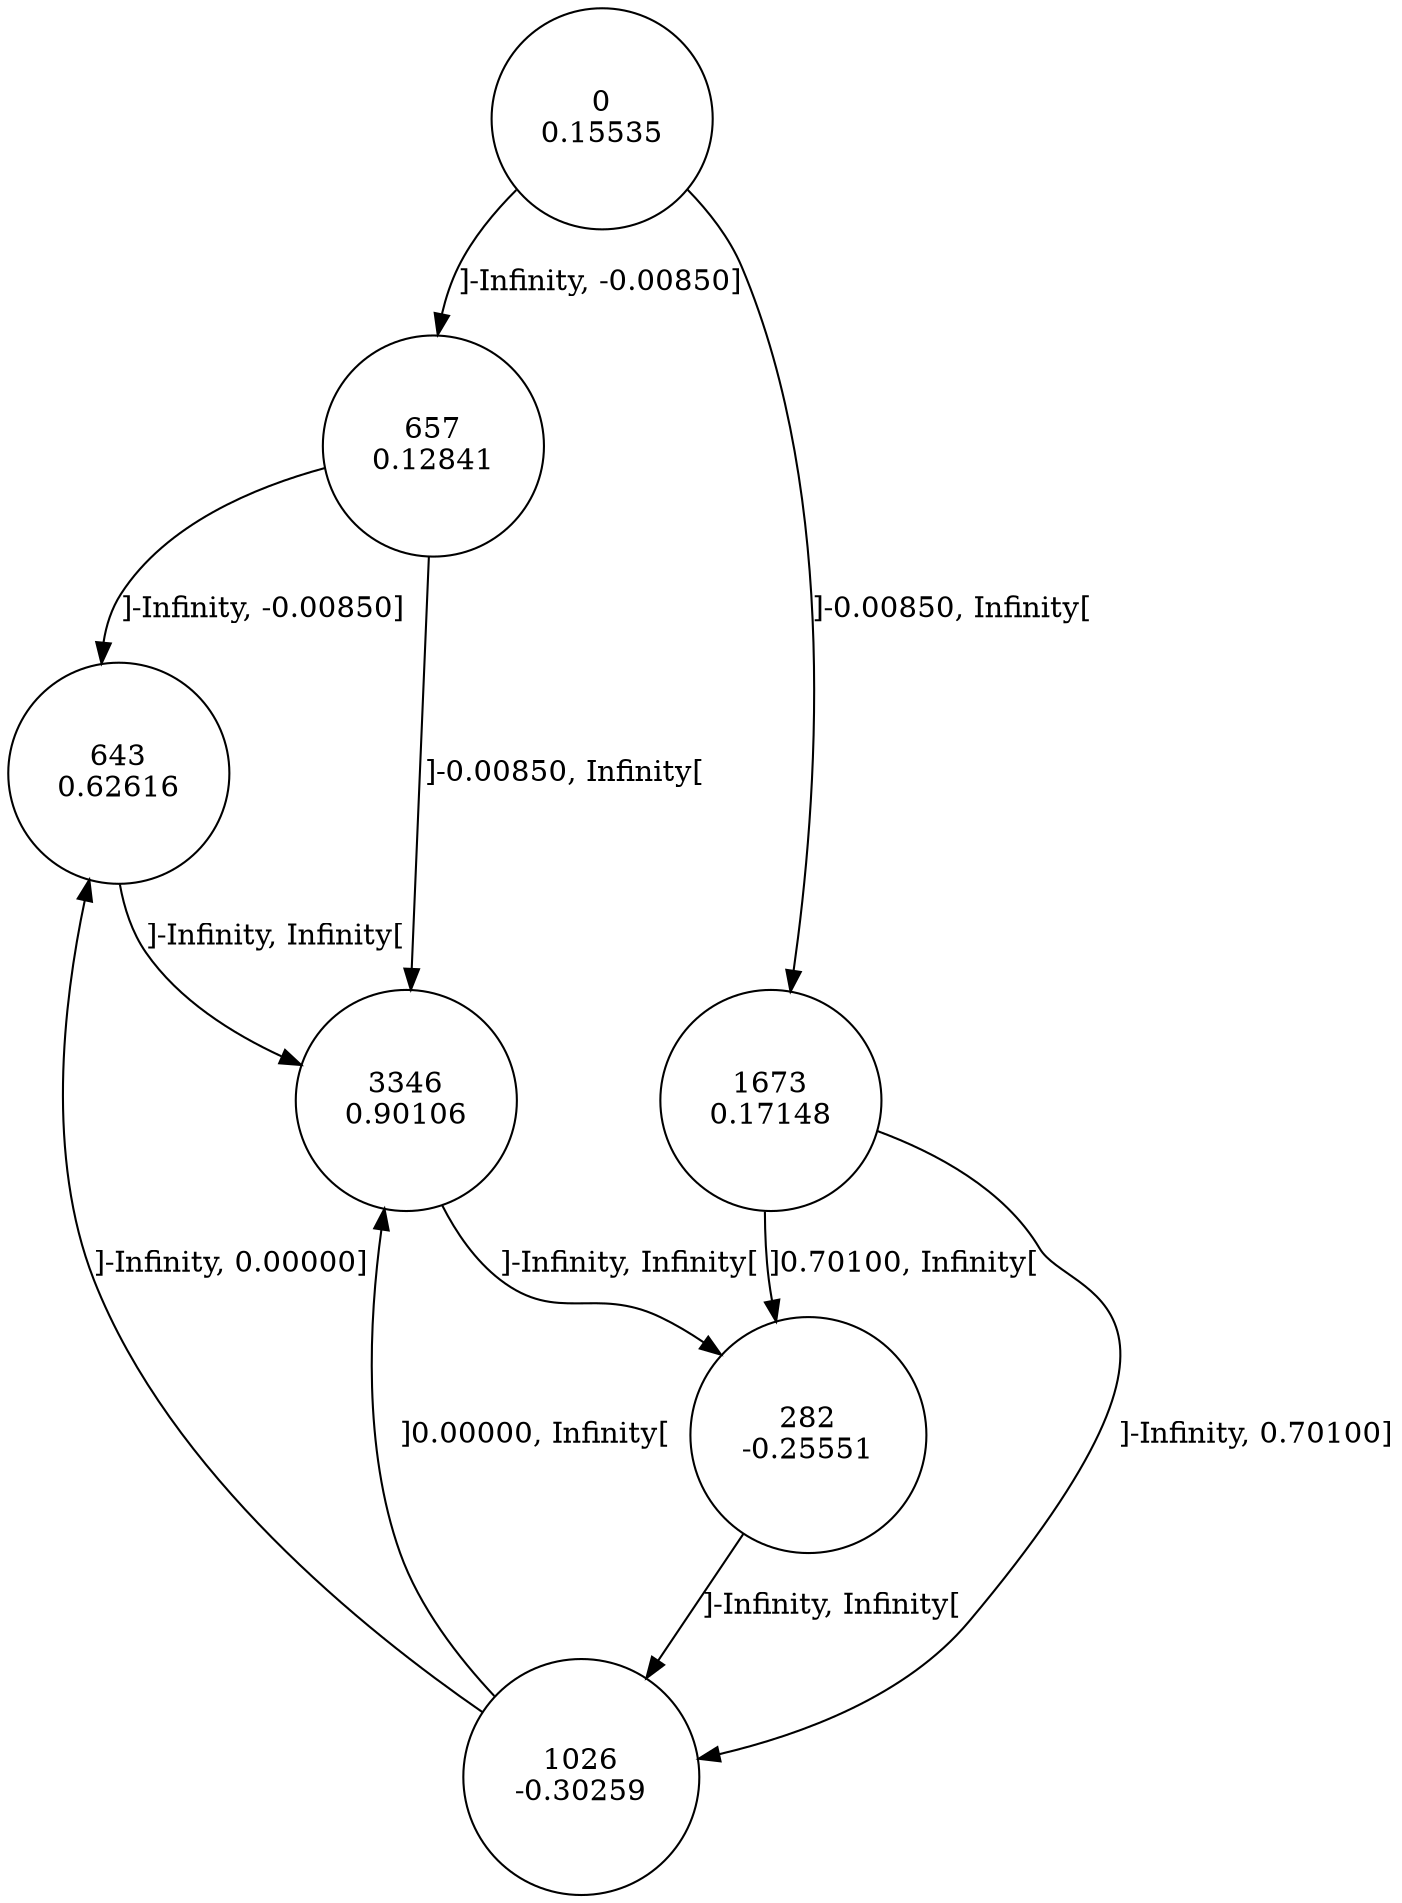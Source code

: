 digraph DFA {
0 [shape=circle, label="0\n0.15535"];
	0 -> 657 [label="]-Infinity, -0.00850]"];
	0 -> 1673 [label="]-0.00850, Infinity["];
1673 [shape=circle, label="1673\n0.17148"];
	1673 -> 1026 [label="]-Infinity, 0.70100]"];
	1673 -> 282 [label="]0.70100, Infinity["];
282 [shape=circle, label="282\n-0.25551"];
	282 -> 1026 [label="]-Infinity, Infinity["];
1026 [shape=circle, label="1026\n-0.30259"];
	1026 -> 643 [label="]-Infinity, 0.00000]"];
	1026 -> 3346 [label="]0.00000, Infinity["];
3346 [shape=circle, label="3346\n0.90106"];
	3346 -> 282 [label="]-Infinity, Infinity["];
643 [shape=circle, label="643\n0.62616"];
	643 -> 3346 [label="]-Infinity, Infinity["];
657 [shape=circle, label="657\n0.12841"];
	657 -> 643 [label="]-Infinity, -0.00850]"];
	657 -> 3346 [label="]-0.00850, Infinity["];
}